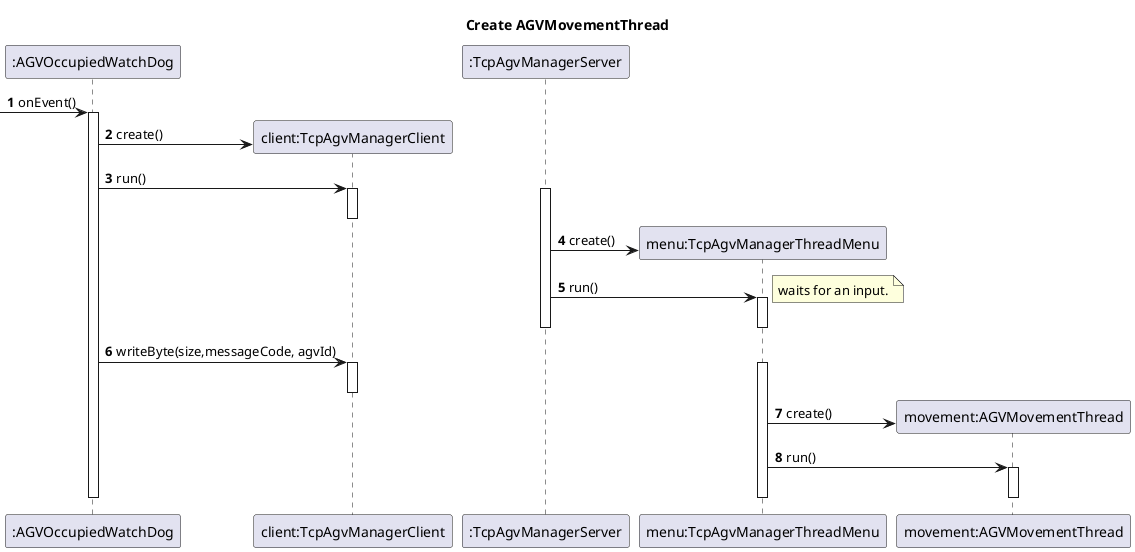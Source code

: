 @startuml
title Create AGVMovementThread
autonumber

participant ":AGVOccupiedWatchDog" as watchDog
participant "client:TcpAgvManagerClient" as client
participant ":TcpAgvManagerServer" as server
participant "menu:TcpAgvManagerThreadMenu" as menu
participant "movement:AGVMovementThread" as movement


->watchDog :onEvent()
activate watchDog
    watchDog -> client**:create()
    watchDog -> client : run()
    activate client
    deactivate client


    activate server
        server -> menu** : create()
        server -> menu : run()
        note right: waits for an input.
        activate menu
        deactivate menu
    deactivate server

    watchDog -> client: writeByte(size,messageCode, agvId)
    activate client
    deactivate client

    activate menu
        menu ->movement** : create()
        menu -> movement:run()
        activate movement
        deactivate movement
    deactivate menu
deactivate watchDog

@enduml